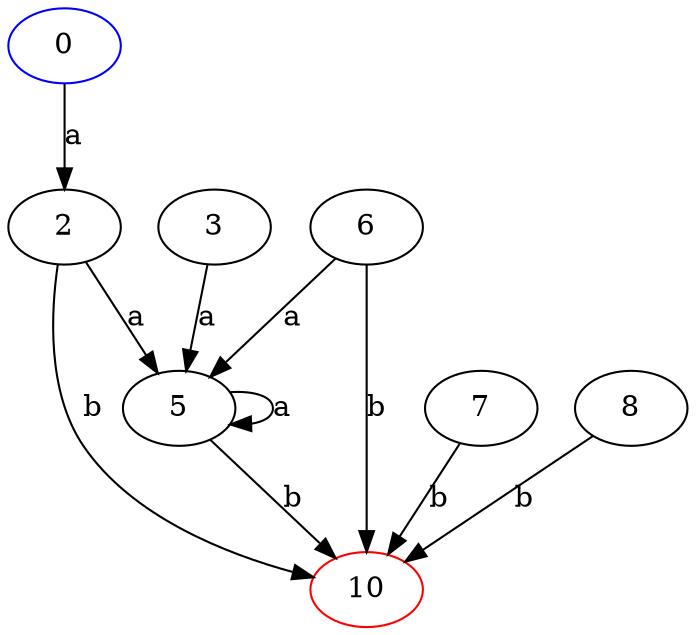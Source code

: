 digraph G { 
	0 [label= "0", color=blue] ;
	2 [label= "2"] ;
	3 [label= "3"] ;
	5 [label= "5"] ;
	6 [label= "6"] ;
	7 [label= "7"] ;
	8 [label= "8"] ;
	10 [label= "10", color=red] ;
	0 -> 2[label="a"];
	2 -> 5[label="a"];
	2 -> 10[label="b"];
	3 -> 5[label="a"];
	5 -> 5[label="a"];
	5 -> 10[label="b"];
	6 -> 5[label="a"];
	6 -> 10[label="b"];
	7 -> 10[label="b"];
	8 -> 10[label="b"];

}